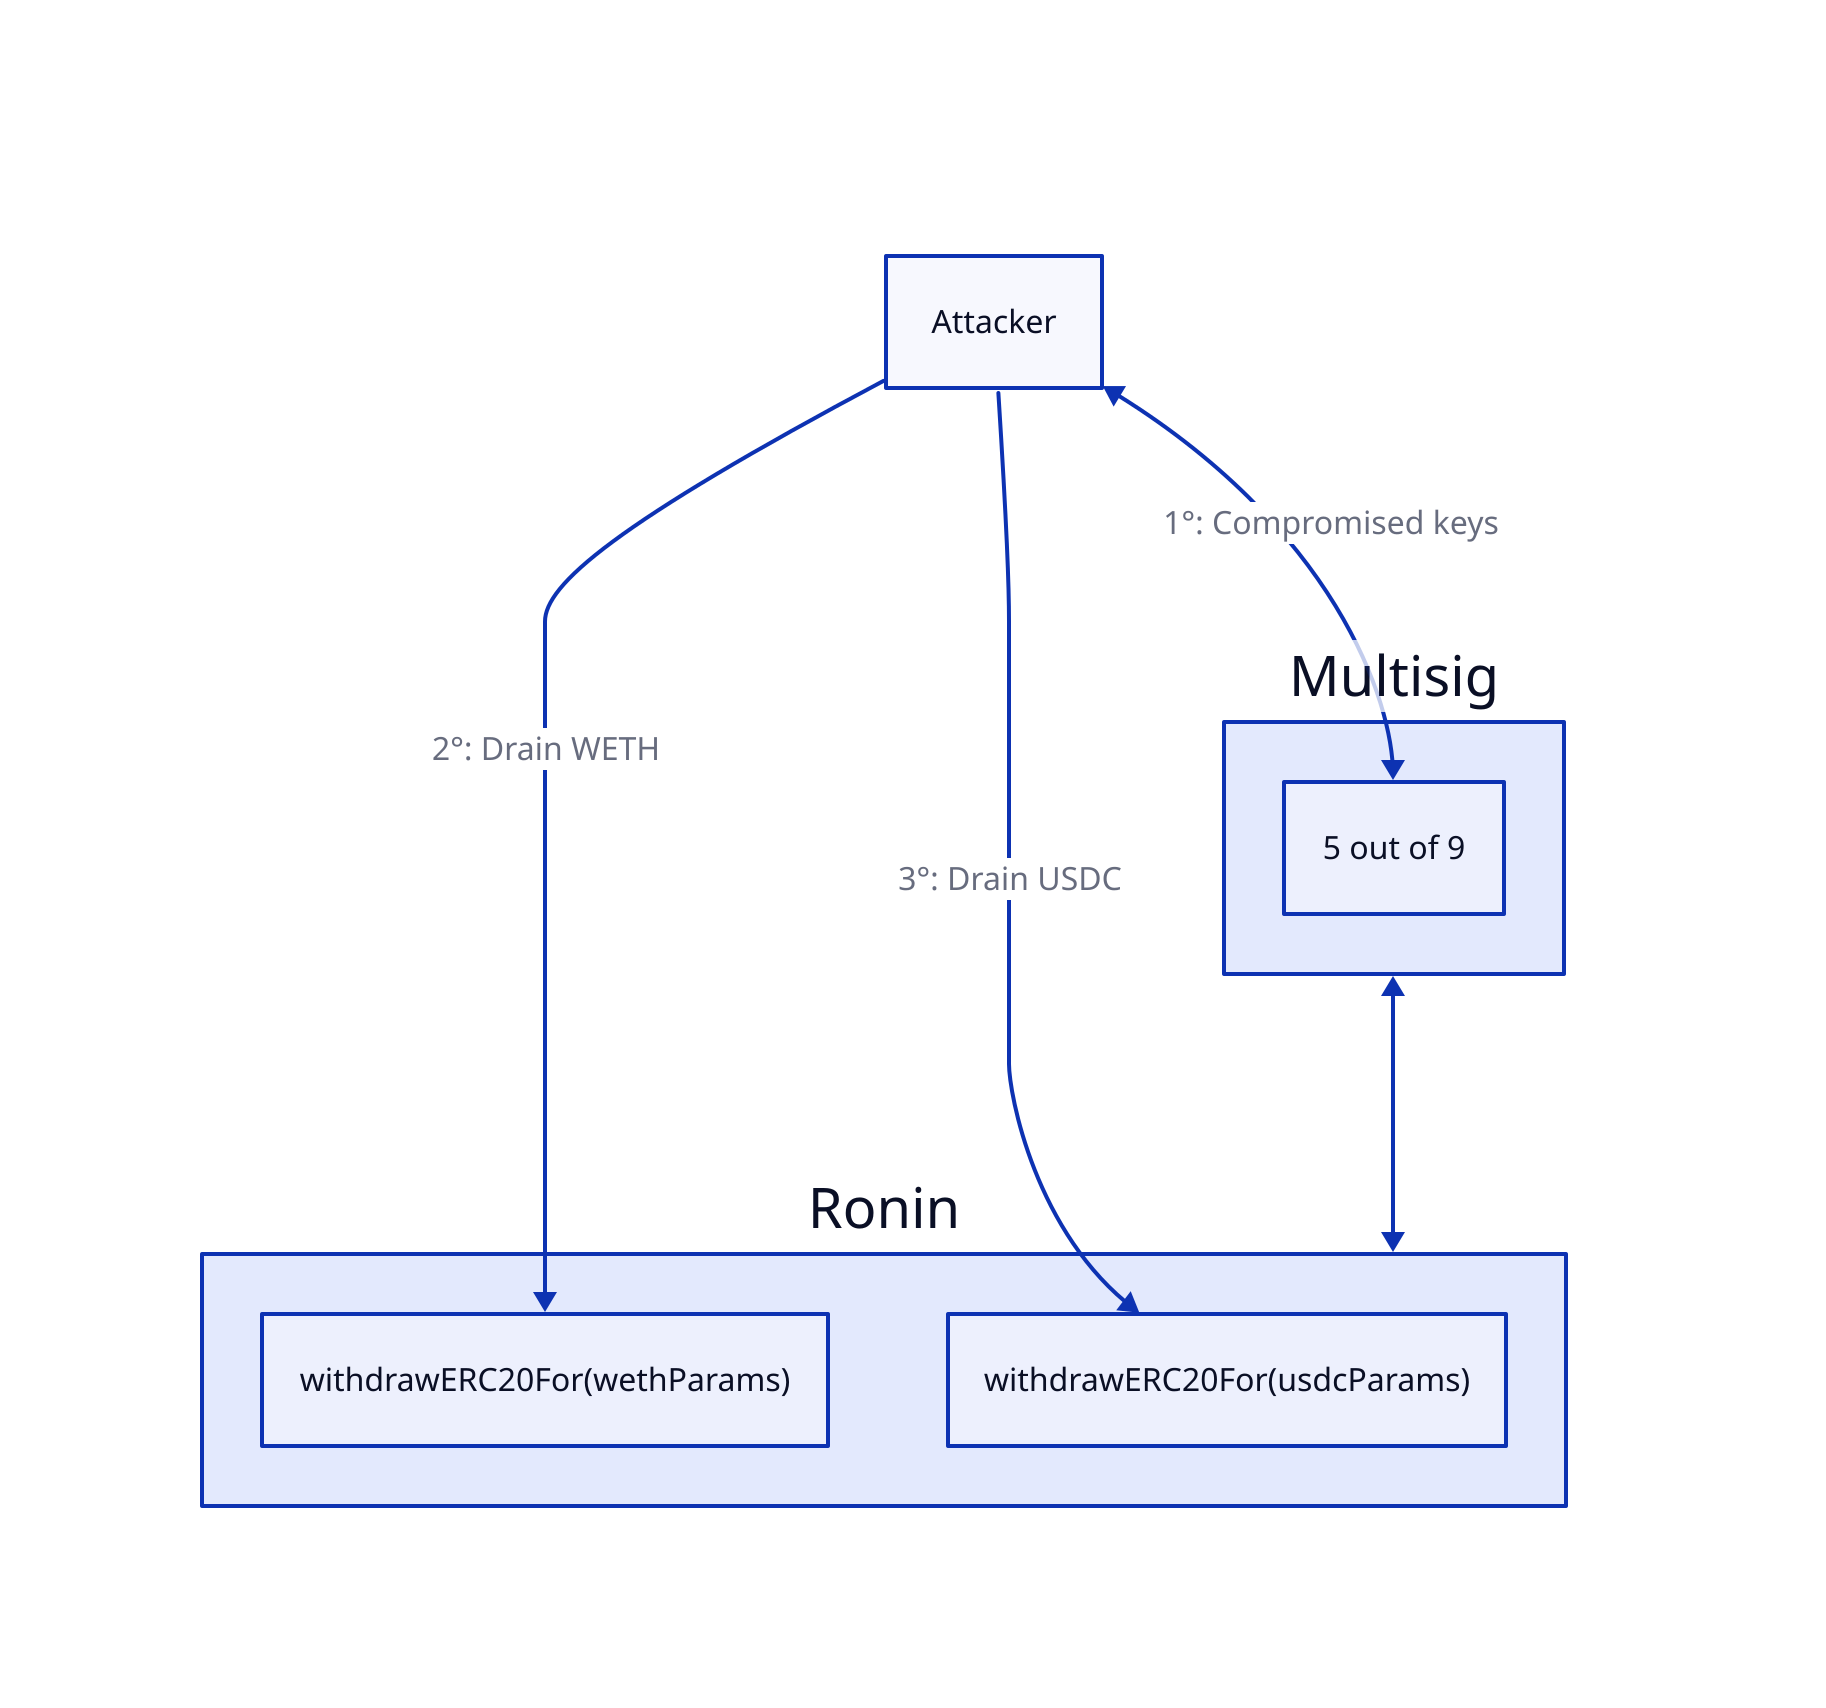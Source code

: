 Multisig {
    keys: 5 out of 9 
}


Ronin {
    wethDrain: withdrawERC20For(wethParams)
    usdcDrain: withdrawERC20For(usdcParams)
}

  Attacker <-> Multisig.keys: 1°: Compromised keys
  Attacker -> Ronin.wethDrain: 2°: Drain WETH 
  Attacker -> Ronin.usdcDrain: 3°: Drain USDC 
  Multisig <-> Ronin




  explanation: |md
    # Ronin
    - Private Key leak
    - Social engineering attack
  |
  